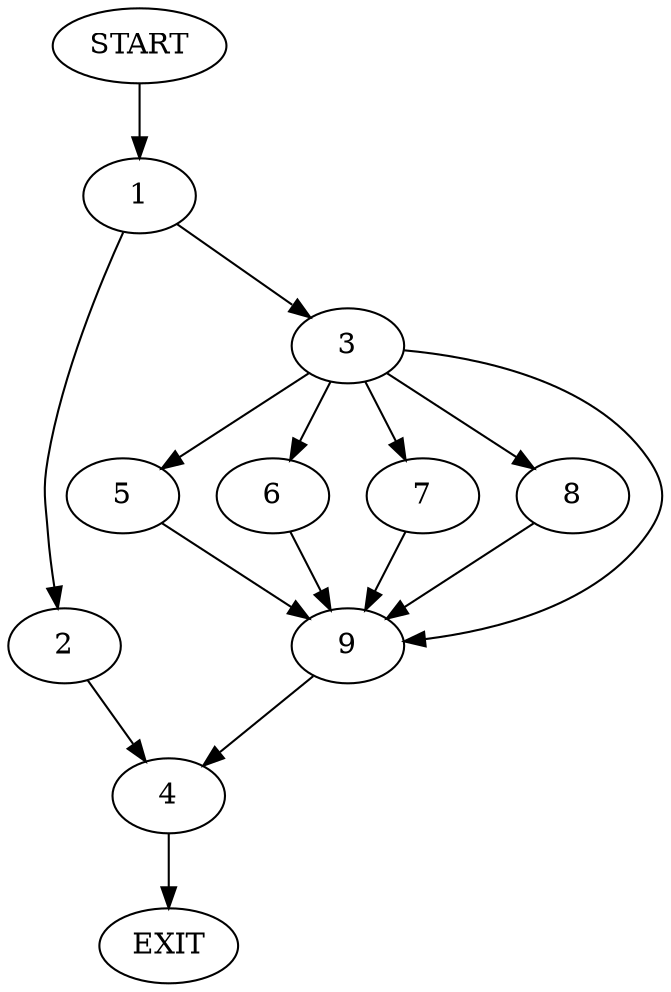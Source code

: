digraph {
0 [label="START"]
10 [label="EXIT"]
0 -> 1
1 -> 2
1 -> 3
2 -> 4
3 -> 5
3 -> 6
3 -> 7
3 -> 8
3 -> 9
5 -> 9
7 -> 9
8 -> 9
9 -> 4
6 -> 9
4 -> 10
}
